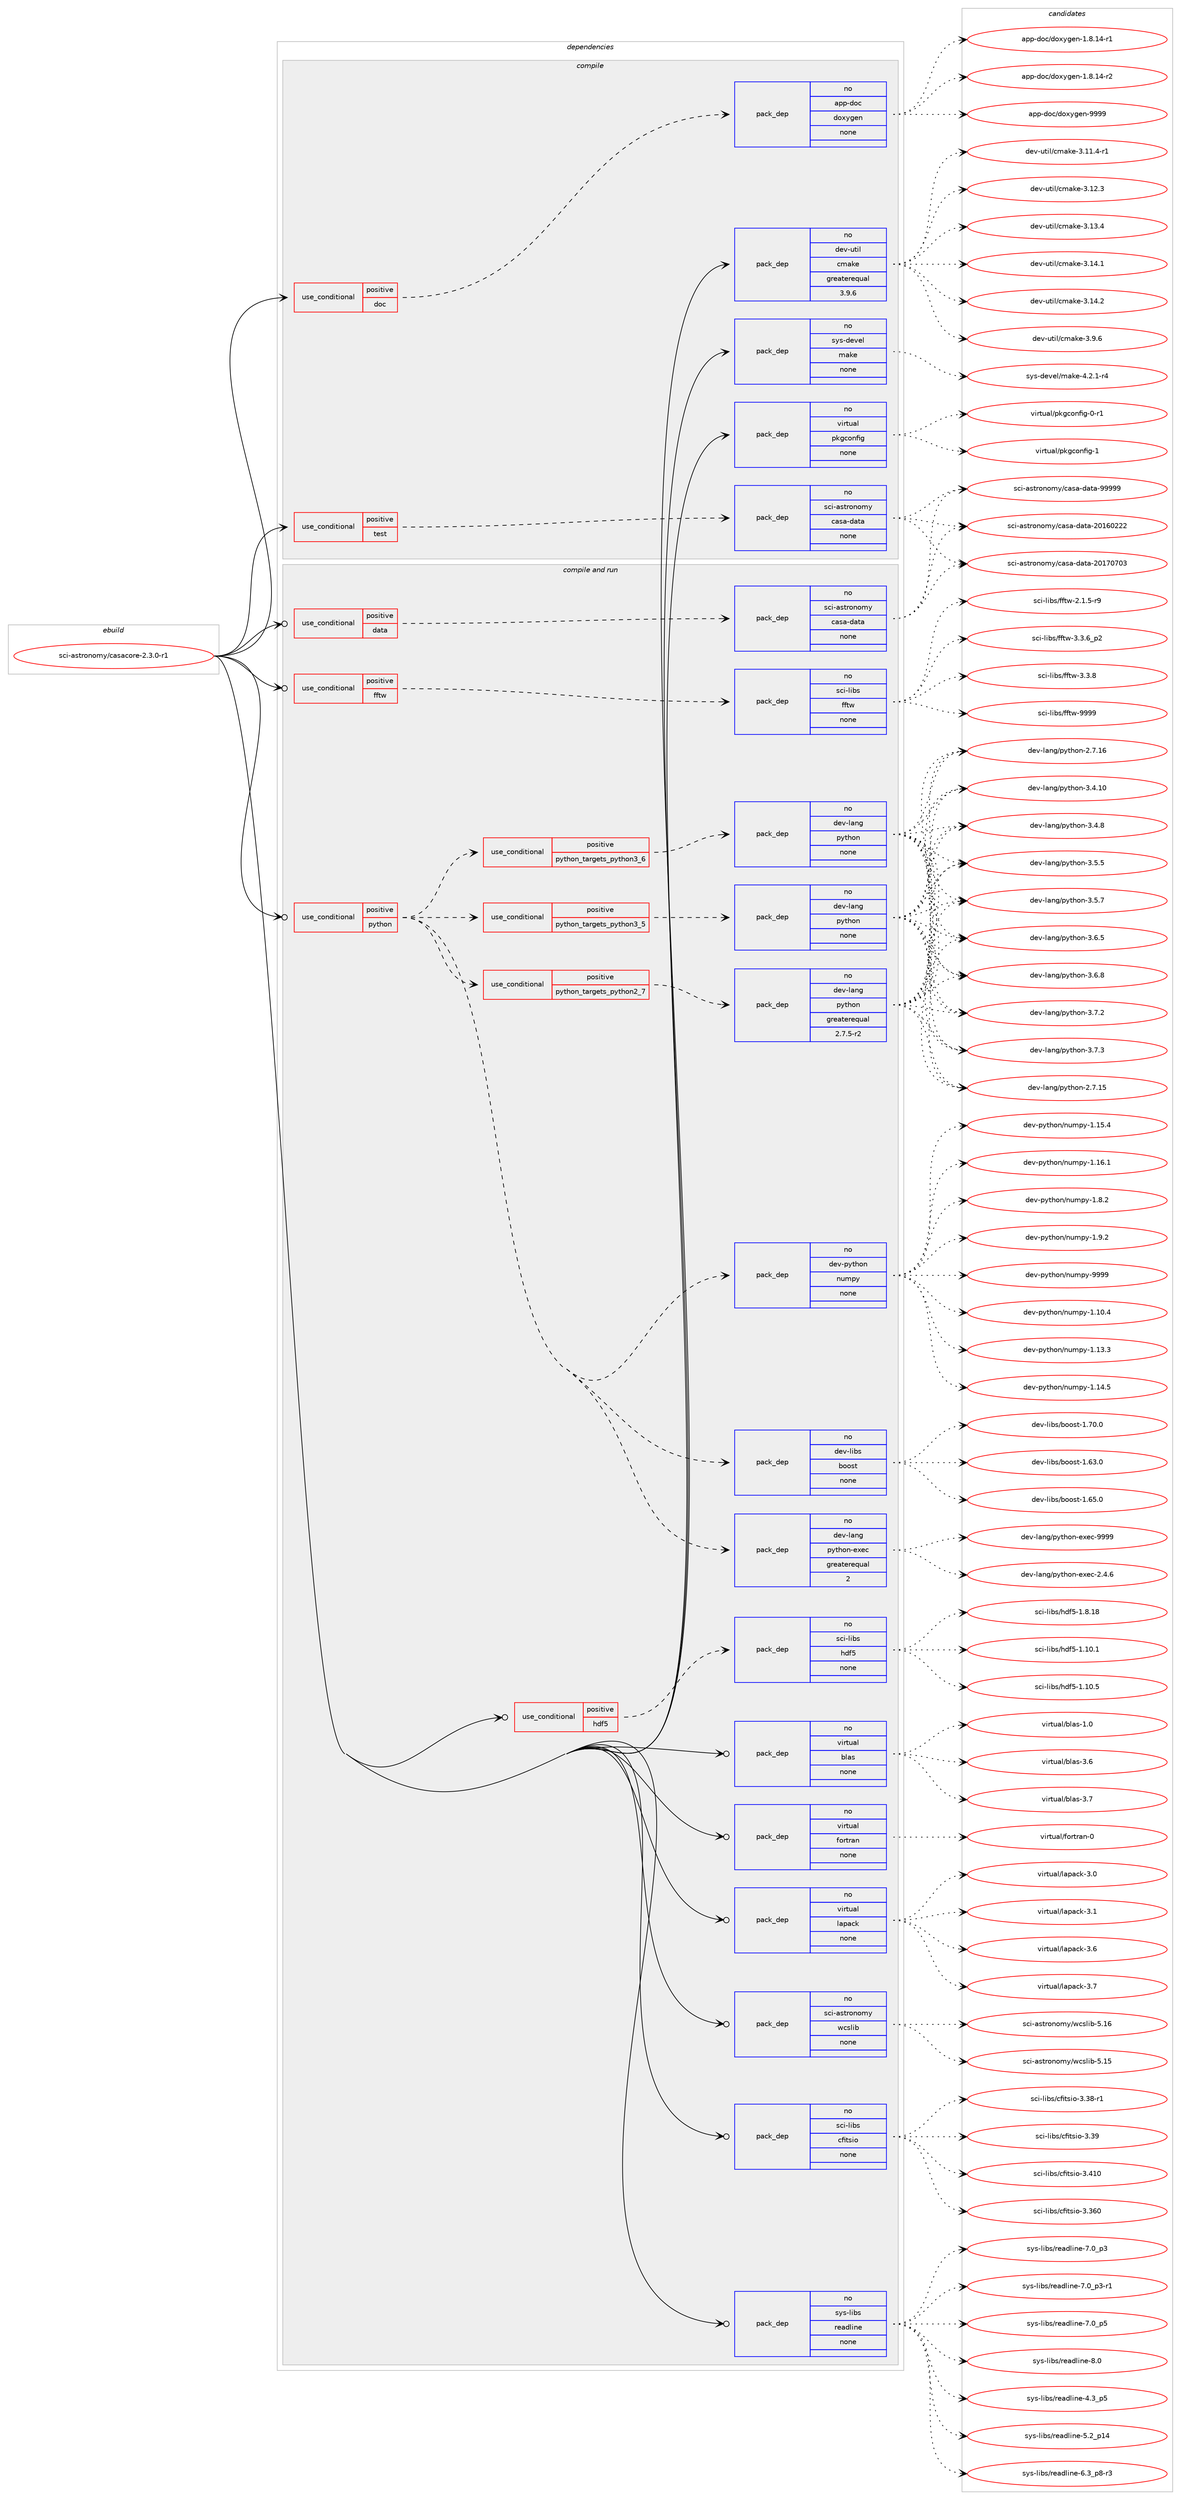 digraph prolog {

# *************
# Graph options
# *************

newrank=true;
concentrate=true;
compound=true;
graph [rankdir=LR,fontname=Helvetica,fontsize=10,ranksep=1.5];#, ranksep=2.5, nodesep=0.2];
edge  [arrowhead=vee];
node  [fontname=Helvetica,fontsize=10];

# **********
# The ebuild
# **********

subgraph cluster_leftcol {
color=gray;
rank=same;
label=<<i>ebuild</i>>;
id [label="sci-astronomy/casacore-2.3.0-r1", color=red, width=4, href="../sci-astronomy/casacore-2.3.0-r1.svg"];
}

# ****************
# The dependencies
# ****************

subgraph cluster_midcol {
color=gray;
label=<<i>dependencies</i>>;
subgraph cluster_compile {
fillcolor="#eeeeee";
style=filled;
label=<<i>compile</i>>;
subgraph cond1254 {
dependency4904 [label=<<TABLE BORDER="0" CELLBORDER="1" CELLSPACING="0" CELLPADDING="4"><TR><TD ROWSPAN="3" CELLPADDING="10">use_conditional</TD></TR><TR><TD>positive</TD></TR><TR><TD>doc</TD></TR></TABLE>>, shape=none, color=red];
subgraph pack3569 {
dependency4905 [label=<<TABLE BORDER="0" CELLBORDER="1" CELLSPACING="0" CELLPADDING="4" WIDTH="220"><TR><TD ROWSPAN="6" CELLPADDING="30">pack_dep</TD></TR><TR><TD WIDTH="110">no</TD></TR><TR><TD>app-doc</TD></TR><TR><TD>doxygen</TD></TR><TR><TD>none</TD></TR><TR><TD></TD></TR></TABLE>>, shape=none, color=blue];
}
dependency4904:e -> dependency4905:w [weight=20,style="dashed",arrowhead="vee"];
}
id:e -> dependency4904:w [weight=20,style="solid",arrowhead="vee"];
subgraph cond1255 {
dependency4906 [label=<<TABLE BORDER="0" CELLBORDER="1" CELLSPACING="0" CELLPADDING="4"><TR><TD ROWSPAN="3" CELLPADDING="10">use_conditional</TD></TR><TR><TD>positive</TD></TR><TR><TD>test</TD></TR></TABLE>>, shape=none, color=red];
subgraph pack3570 {
dependency4907 [label=<<TABLE BORDER="0" CELLBORDER="1" CELLSPACING="0" CELLPADDING="4" WIDTH="220"><TR><TD ROWSPAN="6" CELLPADDING="30">pack_dep</TD></TR><TR><TD WIDTH="110">no</TD></TR><TR><TD>sci-astronomy</TD></TR><TR><TD>casa-data</TD></TR><TR><TD>none</TD></TR><TR><TD></TD></TR></TABLE>>, shape=none, color=blue];
}
dependency4906:e -> dependency4907:w [weight=20,style="dashed",arrowhead="vee"];
}
id:e -> dependency4906:w [weight=20,style="solid",arrowhead="vee"];
subgraph pack3571 {
dependency4908 [label=<<TABLE BORDER="0" CELLBORDER="1" CELLSPACING="0" CELLPADDING="4" WIDTH="220"><TR><TD ROWSPAN="6" CELLPADDING="30">pack_dep</TD></TR><TR><TD WIDTH="110">no</TD></TR><TR><TD>dev-util</TD></TR><TR><TD>cmake</TD></TR><TR><TD>greaterequal</TD></TR><TR><TD>3.9.6</TD></TR></TABLE>>, shape=none, color=blue];
}
id:e -> dependency4908:w [weight=20,style="solid",arrowhead="vee"];
subgraph pack3572 {
dependency4909 [label=<<TABLE BORDER="0" CELLBORDER="1" CELLSPACING="0" CELLPADDING="4" WIDTH="220"><TR><TD ROWSPAN="6" CELLPADDING="30">pack_dep</TD></TR><TR><TD WIDTH="110">no</TD></TR><TR><TD>sys-devel</TD></TR><TR><TD>make</TD></TR><TR><TD>none</TD></TR><TR><TD></TD></TR></TABLE>>, shape=none, color=blue];
}
id:e -> dependency4909:w [weight=20,style="solid",arrowhead="vee"];
subgraph pack3573 {
dependency4910 [label=<<TABLE BORDER="0" CELLBORDER="1" CELLSPACING="0" CELLPADDING="4" WIDTH="220"><TR><TD ROWSPAN="6" CELLPADDING="30">pack_dep</TD></TR><TR><TD WIDTH="110">no</TD></TR><TR><TD>virtual</TD></TR><TR><TD>pkgconfig</TD></TR><TR><TD>none</TD></TR><TR><TD></TD></TR></TABLE>>, shape=none, color=blue];
}
id:e -> dependency4910:w [weight=20,style="solid",arrowhead="vee"];
}
subgraph cluster_compileandrun {
fillcolor="#eeeeee";
style=filled;
label=<<i>compile and run</i>>;
subgraph cond1256 {
dependency4911 [label=<<TABLE BORDER="0" CELLBORDER="1" CELLSPACING="0" CELLPADDING="4"><TR><TD ROWSPAN="3" CELLPADDING="10">use_conditional</TD></TR><TR><TD>positive</TD></TR><TR><TD>data</TD></TR></TABLE>>, shape=none, color=red];
subgraph pack3574 {
dependency4912 [label=<<TABLE BORDER="0" CELLBORDER="1" CELLSPACING="0" CELLPADDING="4" WIDTH="220"><TR><TD ROWSPAN="6" CELLPADDING="30">pack_dep</TD></TR><TR><TD WIDTH="110">no</TD></TR><TR><TD>sci-astronomy</TD></TR><TR><TD>casa-data</TD></TR><TR><TD>none</TD></TR><TR><TD></TD></TR></TABLE>>, shape=none, color=blue];
}
dependency4911:e -> dependency4912:w [weight=20,style="dashed",arrowhead="vee"];
}
id:e -> dependency4911:w [weight=20,style="solid",arrowhead="odotvee"];
subgraph cond1257 {
dependency4913 [label=<<TABLE BORDER="0" CELLBORDER="1" CELLSPACING="0" CELLPADDING="4"><TR><TD ROWSPAN="3" CELLPADDING="10">use_conditional</TD></TR><TR><TD>positive</TD></TR><TR><TD>fftw</TD></TR></TABLE>>, shape=none, color=red];
subgraph pack3575 {
dependency4914 [label=<<TABLE BORDER="0" CELLBORDER="1" CELLSPACING="0" CELLPADDING="4" WIDTH="220"><TR><TD ROWSPAN="6" CELLPADDING="30">pack_dep</TD></TR><TR><TD WIDTH="110">no</TD></TR><TR><TD>sci-libs</TD></TR><TR><TD>fftw</TD></TR><TR><TD>none</TD></TR><TR><TD></TD></TR></TABLE>>, shape=none, color=blue];
}
dependency4913:e -> dependency4914:w [weight=20,style="dashed",arrowhead="vee"];
}
id:e -> dependency4913:w [weight=20,style="solid",arrowhead="odotvee"];
subgraph cond1258 {
dependency4915 [label=<<TABLE BORDER="0" CELLBORDER="1" CELLSPACING="0" CELLPADDING="4"><TR><TD ROWSPAN="3" CELLPADDING="10">use_conditional</TD></TR><TR><TD>positive</TD></TR><TR><TD>hdf5</TD></TR></TABLE>>, shape=none, color=red];
subgraph pack3576 {
dependency4916 [label=<<TABLE BORDER="0" CELLBORDER="1" CELLSPACING="0" CELLPADDING="4" WIDTH="220"><TR><TD ROWSPAN="6" CELLPADDING="30">pack_dep</TD></TR><TR><TD WIDTH="110">no</TD></TR><TR><TD>sci-libs</TD></TR><TR><TD>hdf5</TD></TR><TR><TD>none</TD></TR><TR><TD></TD></TR></TABLE>>, shape=none, color=blue];
}
dependency4915:e -> dependency4916:w [weight=20,style="dashed",arrowhead="vee"];
}
id:e -> dependency4915:w [weight=20,style="solid",arrowhead="odotvee"];
subgraph cond1259 {
dependency4917 [label=<<TABLE BORDER="0" CELLBORDER="1" CELLSPACING="0" CELLPADDING="4"><TR><TD ROWSPAN="3" CELLPADDING="10">use_conditional</TD></TR><TR><TD>positive</TD></TR><TR><TD>python</TD></TR></TABLE>>, shape=none, color=red];
subgraph cond1260 {
dependency4918 [label=<<TABLE BORDER="0" CELLBORDER="1" CELLSPACING="0" CELLPADDING="4"><TR><TD ROWSPAN="3" CELLPADDING="10">use_conditional</TD></TR><TR><TD>positive</TD></TR><TR><TD>python_targets_python2_7</TD></TR></TABLE>>, shape=none, color=red];
subgraph pack3577 {
dependency4919 [label=<<TABLE BORDER="0" CELLBORDER="1" CELLSPACING="0" CELLPADDING="4" WIDTH="220"><TR><TD ROWSPAN="6" CELLPADDING="30">pack_dep</TD></TR><TR><TD WIDTH="110">no</TD></TR><TR><TD>dev-lang</TD></TR><TR><TD>python</TD></TR><TR><TD>greaterequal</TD></TR><TR><TD>2.7.5-r2</TD></TR></TABLE>>, shape=none, color=blue];
}
dependency4918:e -> dependency4919:w [weight=20,style="dashed",arrowhead="vee"];
}
dependency4917:e -> dependency4918:w [weight=20,style="dashed",arrowhead="vee"];
subgraph cond1261 {
dependency4920 [label=<<TABLE BORDER="0" CELLBORDER="1" CELLSPACING="0" CELLPADDING="4"><TR><TD ROWSPAN="3" CELLPADDING="10">use_conditional</TD></TR><TR><TD>positive</TD></TR><TR><TD>python_targets_python3_5</TD></TR></TABLE>>, shape=none, color=red];
subgraph pack3578 {
dependency4921 [label=<<TABLE BORDER="0" CELLBORDER="1" CELLSPACING="0" CELLPADDING="4" WIDTH="220"><TR><TD ROWSPAN="6" CELLPADDING="30">pack_dep</TD></TR><TR><TD WIDTH="110">no</TD></TR><TR><TD>dev-lang</TD></TR><TR><TD>python</TD></TR><TR><TD>none</TD></TR><TR><TD></TD></TR></TABLE>>, shape=none, color=blue];
}
dependency4920:e -> dependency4921:w [weight=20,style="dashed",arrowhead="vee"];
}
dependency4917:e -> dependency4920:w [weight=20,style="dashed",arrowhead="vee"];
subgraph cond1262 {
dependency4922 [label=<<TABLE BORDER="0" CELLBORDER="1" CELLSPACING="0" CELLPADDING="4"><TR><TD ROWSPAN="3" CELLPADDING="10">use_conditional</TD></TR><TR><TD>positive</TD></TR><TR><TD>python_targets_python3_6</TD></TR></TABLE>>, shape=none, color=red];
subgraph pack3579 {
dependency4923 [label=<<TABLE BORDER="0" CELLBORDER="1" CELLSPACING="0" CELLPADDING="4" WIDTH="220"><TR><TD ROWSPAN="6" CELLPADDING="30">pack_dep</TD></TR><TR><TD WIDTH="110">no</TD></TR><TR><TD>dev-lang</TD></TR><TR><TD>python</TD></TR><TR><TD>none</TD></TR><TR><TD></TD></TR></TABLE>>, shape=none, color=blue];
}
dependency4922:e -> dependency4923:w [weight=20,style="dashed",arrowhead="vee"];
}
dependency4917:e -> dependency4922:w [weight=20,style="dashed",arrowhead="vee"];
subgraph pack3580 {
dependency4924 [label=<<TABLE BORDER="0" CELLBORDER="1" CELLSPACING="0" CELLPADDING="4" WIDTH="220"><TR><TD ROWSPAN="6" CELLPADDING="30">pack_dep</TD></TR><TR><TD WIDTH="110">no</TD></TR><TR><TD>dev-lang</TD></TR><TR><TD>python-exec</TD></TR><TR><TD>greaterequal</TD></TR><TR><TD>2</TD></TR></TABLE>>, shape=none, color=blue];
}
dependency4917:e -> dependency4924:w [weight=20,style="dashed",arrowhead="vee"];
subgraph pack3581 {
dependency4925 [label=<<TABLE BORDER="0" CELLBORDER="1" CELLSPACING="0" CELLPADDING="4" WIDTH="220"><TR><TD ROWSPAN="6" CELLPADDING="30">pack_dep</TD></TR><TR><TD WIDTH="110">no</TD></TR><TR><TD>dev-libs</TD></TR><TR><TD>boost</TD></TR><TR><TD>none</TD></TR><TR><TD></TD></TR></TABLE>>, shape=none, color=blue];
}
dependency4917:e -> dependency4925:w [weight=20,style="dashed",arrowhead="vee"];
subgraph pack3582 {
dependency4926 [label=<<TABLE BORDER="0" CELLBORDER="1" CELLSPACING="0" CELLPADDING="4" WIDTH="220"><TR><TD ROWSPAN="6" CELLPADDING="30">pack_dep</TD></TR><TR><TD WIDTH="110">no</TD></TR><TR><TD>dev-python</TD></TR><TR><TD>numpy</TD></TR><TR><TD>none</TD></TR><TR><TD></TD></TR></TABLE>>, shape=none, color=blue];
}
dependency4917:e -> dependency4926:w [weight=20,style="dashed",arrowhead="vee"];
}
id:e -> dependency4917:w [weight=20,style="solid",arrowhead="odotvee"];
subgraph pack3583 {
dependency4927 [label=<<TABLE BORDER="0" CELLBORDER="1" CELLSPACING="0" CELLPADDING="4" WIDTH="220"><TR><TD ROWSPAN="6" CELLPADDING="30">pack_dep</TD></TR><TR><TD WIDTH="110">no</TD></TR><TR><TD>sci-astronomy</TD></TR><TR><TD>wcslib</TD></TR><TR><TD>none</TD></TR><TR><TD></TD></TR></TABLE>>, shape=none, color=blue];
}
id:e -> dependency4927:w [weight=20,style="solid",arrowhead="odotvee"];
subgraph pack3584 {
dependency4928 [label=<<TABLE BORDER="0" CELLBORDER="1" CELLSPACING="0" CELLPADDING="4" WIDTH="220"><TR><TD ROWSPAN="6" CELLPADDING="30">pack_dep</TD></TR><TR><TD WIDTH="110">no</TD></TR><TR><TD>sci-libs</TD></TR><TR><TD>cfitsio</TD></TR><TR><TD>none</TD></TR><TR><TD></TD></TR></TABLE>>, shape=none, color=blue];
}
id:e -> dependency4928:w [weight=20,style="solid",arrowhead="odotvee"];
subgraph pack3585 {
dependency4929 [label=<<TABLE BORDER="0" CELLBORDER="1" CELLSPACING="0" CELLPADDING="4" WIDTH="220"><TR><TD ROWSPAN="6" CELLPADDING="30">pack_dep</TD></TR><TR><TD WIDTH="110">no</TD></TR><TR><TD>sys-libs</TD></TR><TR><TD>readline</TD></TR><TR><TD>none</TD></TR><TR><TD></TD></TR></TABLE>>, shape=none, color=blue];
}
id:e -> dependency4929:w [weight=20,style="solid",arrowhead="odotvee"];
subgraph pack3586 {
dependency4930 [label=<<TABLE BORDER="0" CELLBORDER="1" CELLSPACING="0" CELLPADDING="4" WIDTH="220"><TR><TD ROWSPAN="6" CELLPADDING="30">pack_dep</TD></TR><TR><TD WIDTH="110">no</TD></TR><TR><TD>virtual</TD></TR><TR><TD>blas</TD></TR><TR><TD>none</TD></TR><TR><TD></TD></TR></TABLE>>, shape=none, color=blue];
}
id:e -> dependency4930:w [weight=20,style="solid",arrowhead="odotvee"];
subgraph pack3587 {
dependency4931 [label=<<TABLE BORDER="0" CELLBORDER="1" CELLSPACING="0" CELLPADDING="4" WIDTH="220"><TR><TD ROWSPAN="6" CELLPADDING="30">pack_dep</TD></TR><TR><TD WIDTH="110">no</TD></TR><TR><TD>virtual</TD></TR><TR><TD>fortran</TD></TR><TR><TD>none</TD></TR><TR><TD></TD></TR></TABLE>>, shape=none, color=blue];
}
id:e -> dependency4931:w [weight=20,style="solid",arrowhead="odotvee"];
subgraph pack3588 {
dependency4932 [label=<<TABLE BORDER="0" CELLBORDER="1" CELLSPACING="0" CELLPADDING="4" WIDTH="220"><TR><TD ROWSPAN="6" CELLPADDING="30">pack_dep</TD></TR><TR><TD WIDTH="110">no</TD></TR><TR><TD>virtual</TD></TR><TR><TD>lapack</TD></TR><TR><TD>none</TD></TR><TR><TD></TD></TR></TABLE>>, shape=none, color=blue];
}
id:e -> dependency4932:w [weight=20,style="solid",arrowhead="odotvee"];
}
subgraph cluster_run {
fillcolor="#eeeeee";
style=filled;
label=<<i>run</i>>;
}
}

# **************
# The candidates
# **************

subgraph cluster_choices {
rank=same;
color=gray;
label=<<i>candidates</i>>;

subgraph choice3569 {
color=black;
nodesep=1;
choice97112112451001119947100111120121103101110454946564649524511449 [label="app-doc/doxygen-1.8.14-r1", color=red, width=4,href="../app-doc/doxygen-1.8.14-r1.svg"];
choice97112112451001119947100111120121103101110454946564649524511450 [label="app-doc/doxygen-1.8.14-r2", color=red, width=4,href="../app-doc/doxygen-1.8.14-r2.svg"];
choice971121124510011199471001111201211031011104557575757 [label="app-doc/doxygen-9999", color=red, width=4,href="../app-doc/doxygen-9999.svg"];
dependency4905:e -> choice97112112451001119947100111120121103101110454946564649524511449:w [style=dotted,weight="100"];
dependency4905:e -> choice97112112451001119947100111120121103101110454946564649524511450:w [style=dotted,weight="100"];
dependency4905:e -> choice971121124510011199471001111201211031011104557575757:w [style=dotted,weight="100"];
}
subgraph choice3570 {
color=black;
nodesep=1;
choice11599105459711511611411111011110912147999711597451009711697455048495448505050 [label="sci-astronomy/casa-data-20160222", color=red, width=4,href="../sci-astronomy/casa-data-20160222.svg"];
choice11599105459711511611411111011110912147999711597451009711697455048495548554851 [label="sci-astronomy/casa-data-20170703", color=red, width=4,href="../sci-astronomy/casa-data-20170703.svg"];
choice11599105459711511611411111011110912147999711597451009711697455757575757 [label="sci-astronomy/casa-data-99999", color=red, width=4,href="../sci-astronomy/casa-data-99999.svg"];
dependency4907:e -> choice11599105459711511611411111011110912147999711597451009711697455048495448505050:w [style=dotted,weight="100"];
dependency4907:e -> choice11599105459711511611411111011110912147999711597451009711697455048495548554851:w [style=dotted,weight="100"];
dependency4907:e -> choice11599105459711511611411111011110912147999711597451009711697455757575757:w [style=dotted,weight="100"];
}
subgraph choice3571 {
color=black;
nodesep=1;
choice10010111845117116105108479910997107101455146494946524511449 [label="dev-util/cmake-3.11.4-r1", color=red, width=4,href="../dev-util/cmake-3.11.4-r1.svg"];
choice1001011184511711610510847991099710710145514649504651 [label="dev-util/cmake-3.12.3", color=red, width=4,href="../dev-util/cmake-3.12.3.svg"];
choice1001011184511711610510847991099710710145514649514652 [label="dev-util/cmake-3.13.4", color=red, width=4,href="../dev-util/cmake-3.13.4.svg"];
choice1001011184511711610510847991099710710145514649524649 [label="dev-util/cmake-3.14.1", color=red, width=4,href="../dev-util/cmake-3.14.1.svg"];
choice1001011184511711610510847991099710710145514649524650 [label="dev-util/cmake-3.14.2", color=red, width=4,href="../dev-util/cmake-3.14.2.svg"];
choice10010111845117116105108479910997107101455146574654 [label="dev-util/cmake-3.9.6", color=red, width=4,href="../dev-util/cmake-3.9.6.svg"];
dependency4908:e -> choice10010111845117116105108479910997107101455146494946524511449:w [style=dotted,weight="100"];
dependency4908:e -> choice1001011184511711610510847991099710710145514649504651:w [style=dotted,weight="100"];
dependency4908:e -> choice1001011184511711610510847991099710710145514649514652:w [style=dotted,weight="100"];
dependency4908:e -> choice1001011184511711610510847991099710710145514649524649:w [style=dotted,weight="100"];
dependency4908:e -> choice1001011184511711610510847991099710710145514649524650:w [style=dotted,weight="100"];
dependency4908:e -> choice10010111845117116105108479910997107101455146574654:w [style=dotted,weight="100"];
}
subgraph choice3572 {
color=black;
nodesep=1;
choice1151211154510010111810110847109971071014552465046494511452 [label="sys-devel/make-4.2.1-r4", color=red, width=4,href="../sys-devel/make-4.2.1-r4.svg"];
dependency4909:e -> choice1151211154510010111810110847109971071014552465046494511452:w [style=dotted,weight="100"];
}
subgraph choice3573 {
color=black;
nodesep=1;
choice11810511411611797108471121071039911111010210510345484511449 [label="virtual/pkgconfig-0-r1", color=red, width=4,href="../virtual/pkgconfig-0-r1.svg"];
choice1181051141161179710847112107103991111101021051034549 [label="virtual/pkgconfig-1", color=red, width=4,href="../virtual/pkgconfig-1.svg"];
dependency4910:e -> choice11810511411611797108471121071039911111010210510345484511449:w [style=dotted,weight="100"];
dependency4910:e -> choice1181051141161179710847112107103991111101021051034549:w [style=dotted,weight="100"];
}
subgraph choice3574 {
color=black;
nodesep=1;
choice11599105459711511611411111011110912147999711597451009711697455048495448505050 [label="sci-astronomy/casa-data-20160222", color=red, width=4,href="../sci-astronomy/casa-data-20160222.svg"];
choice11599105459711511611411111011110912147999711597451009711697455048495548554851 [label="sci-astronomy/casa-data-20170703", color=red, width=4,href="../sci-astronomy/casa-data-20170703.svg"];
choice11599105459711511611411111011110912147999711597451009711697455757575757 [label="sci-astronomy/casa-data-99999", color=red, width=4,href="../sci-astronomy/casa-data-99999.svg"];
dependency4912:e -> choice11599105459711511611411111011110912147999711597451009711697455048495448505050:w [style=dotted,weight="100"];
dependency4912:e -> choice11599105459711511611411111011110912147999711597451009711697455048495548554851:w [style=dotted,weight="100"];
dependency4912:e -> choice11599105459711511611411111011110912147999711597451009711697455757575757:w [style=dotted,weight="100"];
}
subgraph choice3575 {
color=black;
nodesep=1;
choice115991054510810598115471021021161194550464946534511457 [label="sci-libs/fftw-2.1.5-r9", color=red, width=4,href="../sci-libs/fftw-2.1.5-r9.svg"];
choice115991054510810598115471021021161194551465146549511250 [label="sci-libs/fftw-3.3.6_p2", color=red, width=4,href="../sci-libs/fftw-3.3.6_p2.svg"];
choice11599105451081059811547102102116119455146514656 [label="sci-libs/fftw-3.3.8", color=red, width=4,href="../sci-libs/fftw-3.3.8.svg"];
choice115991054510810598115471021021161194557575757 [label="sci-libs/fftw-9999", color=red, width=4,href="../sci-libs/fftw-9999.svg"];
dependency4914:e -> choice115991054510810598115471021021161194550464946534511457:w [style=dotted,weight="100"];
dependency4914:e -> choice115991054510810598115471021021161194551465146549511250:w [style=dotted,weight="100"];
dependency4914:e -> choice11599105451081059811547102102116119455146514656:w [style=dotted,weight="100"];
dependency4914:e -> choice115991054510810598115471021021161194557575757:w [style=dotted,weight="100"];
}
subgraph choice3576 {
color=black;
nodesep=1;
choice115991054510810598115471041001025345494649484649 [label="sci-libs/hdf5-1.10.1", color=red, width=4,href="../sci-libs/hdf5-1.10.1.svg"];
choice115991054510810598115471041001025345494649484653 [label="sci-libs/hdf5-1.10.5", color=red, width=4,href="../sci-libs/hdf5-1.10.5.svg"];
choice115991054510810598115471041001025345494656464956 [label="sci-libs/hdf5-1.8.18", color=red, width=4,href="../sci-libs/hdf5-1.8.18.svg"];
dependency4916:e -> choice115991054510810598115471041001025345494649484649:w [style=dotted,weight="100"];
dependency4916:e -> choice115991054510810598115471041001025345494649484653:w [style=dotted,weight="100"];
dependency4916:e -> choice115991054510810598115471041001025345494656464956:w [style=dotted,weight="100"];
}
subgraph choice3577 {
color=black;
nodesep=1;
choice10010111845108971101034711212111610411111045504655464953 [label="dev-lang/python-2.7.15", color=red, width=4,href="../dev-lang/python-2.7.15.svg"];
choice10010111845108971101034711212111610411111045504655464954 [label="dev-lang/python-2.7.16", color=red, width=4,href="../dev-lang/python-2.7.16.svg"];
choice10010111845108971101034711212111610411111045514652464948 [label="dev-lang/python-3.4.10", color=red, width=4,href="../dev-lang/python-3.4.10.svg"];
choice100101118451089711010347112121116104111110455146524656 [label="dev-lang/python-3.4.8", color=red, width=4,href="../dev-lang/python-3.4.8.svg"];
choice100101118451089711010347112121116104111110455146534653 [label="dev-lang/python-3.5.5", color=red, width=4,href="../dev-lang/python-3.5.5.svg"];
choice100101118451089711010347112121116104111110455146534655 [label="dev-lang/python-3.5.7", color=red, width=4,href="../dev-lang/python-3.5.7.svg"];
choice100101118451089711010347112121116104111110455146544653 [label="dev-lang/python-3.6.5", color=red, width=4,href="../dev-lang/python-3.6.5.svg"];
choice100101118451089711010347112121116104111110455146544656 [label="dev-lang/python-3.6.8", color=red, width=4,href="../dev-lang/python-3.6.8.svg"];
choice100101118451089711010347112121116104111110455146554650 [label="dev-lang/python-3.7.2", color=red, width=4,href="../dev-lang/python-3.7.2.svg"];
choice100101118451089711010347112121116104111110455146554651 [label="dev-lang/python-3.7.3", color=red, width=4,href="../dev-lang/python-3.7.3.svg"];
dependency4919:e -> choice10010111845108971101034711212111610411111045504655464953:w [style=dotted,weight="100"];
dependency4919:e -> choice10010111845108971101034711212111610411111045504655464954:w [style=dotted,weight="100"];
dependency4919:e -> choice10010111845108971101034711212111610411111045514652464948:w [style=dotted,weight="100"];
dependency4919:e -> choice100101118451089711010347112121116104111110455146524656:w [style=dotted,weight="100"];
dependency4919:e -> choice100101118451089711010347112121116104111110455146534653:w [style=dotted,weight="100"];
dependency4919:e -> choice100101118451089711010347112121116104111110455146534655:w [style=dotted,weight="100"];
dependency4919:e -> choice100101118451089711010347112121116104111110455146544653:w [style=dotted,weight="100"];
dependency4919:e -> choice100101118451089711010347112121116104111110455146544656:w [style=dotted,weight="100"];
dependency4919:e -> choice100101118451089711010347112121116104111110455146554650:w [style=dotted,weight="100"];
dependency4919:e -> choice100101118451089711010347112121116104111110455146554651:w [style=dotted,weight="100"];
}
subgraph choice3578 {
color=black;
nodesep=1;
choice10010111845108971101034711212111610411111045504655464953 [label="dev-lang/python-2.7.15", color=red, width=4,href="../dev-lang/python-2.7.15.svg"];
choice10010111845108971101034711212111610411111045504655464954 [label="dev-lang/python-2.7.16", color=red, width=4,href="../dev-lang/python-2.7.16.svg"];
choice10010111845108971101034711212111610411111045514652464948 [label="dev-lang/python-3.4.10", color=red, width=4,href="../dev-lang/python-3.4.10.svg"];
choice100101118451089711010347112121116104111110455146524656 [label="dev-lang/python-3.4.8", color=red, width=4,href="../dev-lang/python-3.4.8.svg"];
choice100101118451089711010347112121116104111110455146534653 [label="dev-lang/python-3.5.5", color=red, width=4,href="../dev-lang/python-3.5.5.svg"];
choice100101118451089711010347112121116104111110455146534655 [label="dev-lang/python-3.5.7", color=red, width=4,href="../dev-lang/python-3.5.7.svg"];
choice100101118451089711010347112121116104111110455146544653 [label="dev-lang/python-3.6.5", color=red, width=4,href="../dev-lang/python-3.6.5.svg"];
choice100101118451089711010347112121116104111110455146544656 [label="dev-lang/python-3.6.8", color=red, width=4,href="../dev-lang/python-3.6.8.svg"];
choice100101118451089711010347112121116104111110455146554650 [label="dev-lang/python-3.7.2", color=red, width=4,href="../dev-lang/python-3.7.2.svg"];
choice100101118451089711010347112121116104111110455146554651 [label="dev-lang/python-3.7.3", color=red, width=4,href="../dev-lang/python-3.7.3.svg"];
dependency4921:e -> choice10010111845108971101034711212111610411111045504655464953:w [style=dotted,weight="100"];
dependency4921:e -> choice10010111845108971101034711212111610411111045504655464954:w [style=dotted,weight="100"];
dependency4921:e -> choice10010111845108971101034711212111610411111045514652464948:w [style=dotted,weight="100"];
dependency4921:e -> choice100101118451089711010347112121116104111110455146524656:w [style=dotted,weight="100"];
dependency4921:e -> choice100101118451089711010347112121116104111110455146534653:w [style=dotted,weight="100"];
dependency4921:e -> choice100101118451089711010347112121116104111110455146534655:w [style=dotted,weight="100"];
dependency4921:e -> choice100101118451089711010347112121116104111110455146544653:w [style=dotted,weight="100"];
dependency4921:e -> choice100101118451089711010347112121116104111110455146544656:w [style=dotted,weight="100"];
dependency4921:e -> choice100101118451089711010347112121116104111110455146554650:w [style=dotted,weight="100"];
dependency4921:e -> choice100101118451089711010347112121116104111110455146554651:w [style=dotted,weight="100"];
}
subgraph choice3579 {
color=black;
nodesep=1;
choice10010111845108971101034711212111610411111045504655464953 [label="dev-lang/python-2.7.15", color=red, width=4,href="../dev-lang/python-2.7.15.svg"];
choice10010111845108971101034711212111610411111045504655464954 [label="dev-lang/python-2.7.16", color=red, width=4,href="../dev-lang/python-2.7.16.svg"];
choice10010111845108971101034711212111610411111045514652464948 [label="dev-lang/python-3.4.10", color=red, width=4,href="../dev-lang/python-3.4.10.svg"];
choice100101118451089711010347112121116104111110455146524656 [label="dev-lang/python-3.4.8", color=red, width=4,href="../dev-lang/python-3.4.8.svg"];
choice100101118451089711010347112121116104111110455146534653 [label="dev-lang/python-3.5.5", color=red, width=4,href="../dev-lang/python-3.5.5.svg"];
choice100101118451089711010347112121116104111110455146534655 [label="dev-lang/python-3.5.7", color=red, width=4,href="../dev-lang/python-3.5.7.svg"];
choice100101118451089711010347112121116104111110455146544653 [label="dev-lang/python-3.6.5", color=red, width=4,href="../dev-lang/python-3.6.5.svg"];
choice100101118451089711010347112121116104111110455146544656 [label="dev-lang/python-3.6.8", color=red, width=4,href="../dev-lang/python-3.6.8.svg"];
choice100101118451089711010347112121116104111110455146554650 [label="dev-lang/python-3.7.2", color=red, width=4,href="../dev-lang/python-3.7.2.svg"];
choice100101118451089711010347112121116104111110455146554651 [label="dev-lang/python-3.7.3", color=red, width=4,href="../dev-lang/python-3.7.3.svg"];
dependency4923:e -> choice10010111845108971101034711212111610411111045504655464953:w [style=dotted,weight="100"];
dependency4923:e -> choice10010111845108971101034711212111610411111045504655464954:w [style=dotted,weight="100"];
dependency4923:e -> choice10010111845108971101034711212111610411111045514652464948:w [style=dotted,weight="100"];
dependency4923:e -> choice100101118451089711010347112121116104111110455146524656:w [style=dotted,weight="100"];
dependency4923:e -> choice100101118451089711010347112121116104111110455146534653:w [style=dotted,weight="100"];
dependency4923:e -> choice100101118451089711010347112121116104111110455146534655:w [style=dotted,weight="100"];
dependency4923:e -> choice100101118451089711010347112121116104111110455146544653:w [style=dotted,weight="100"];
dependency4923:e -> choice100101118451089711010347112121116104111110455146544656:w [style=dotted,weight="100"];
dependency4923:e -> choice100101118451089711010347112121116104111110455146554650:w [style=dotted,weight="100"];
dependency4923:e -> choice100101118451089711010347112121116104111110455146554651:w [style=dotted,weight="100"];
}
subgraph choice3580 {
color=black;
nodesep=1;
choice1001011184510897110103471121211161041111104510112010199455046524654 [label="dev-lang/python-exec-2.4.6", color=red, width=4,href="../dev-lang/python-exec-2.4.6.svg"];
choice10010111845108971101034711212111610411111045101120101994557575757 [label="dev-lang/python-exec-9999", color=red, width=4,href="../dev-lang/python-exec-9999.svg"];
dependency4924:e -> choice1001011184510897110103471121211161041111104510112010199455046524654:w [style=dotted,weight="100"];
dependency4924:e -> choice10010111845108971101034711212111610411111045101120101994557575757:w [style=dotted,weight="100"];
}
subgraph choice3581 {
color=black;
nodesep=1;
choice1001011184510810598115479811111111511645494654514648 [label="dev-libs/boost-1.63.0", color=red, width=4,href="../dev-libs/boost-1.63.0.svg"];
choice1001011184510810598115479811111111511645494654534648 [label="dev-libs/boost-1.65.0", color=red, width=4,href="../dev-libs/boost-1.65.0.svg"];
choice1001011184510810598115479811111111511645494655484648 [label="dev-libs/boost-1.70.0", color=red, width=4,href="../dev-libs/boost-1.70.0.svg"];
dependency4925:e -> choice1001011184510810598115479811111111511645494654514648:w [style=dotted,weight="100"];
dependency4925:e -> choice1001011184510810598115479811111111511645494654534648:w [style=dotted,weight="100"];
dependency4925:e -> choice1001011184510810598115479811111111511645494655484648:w [style=dotted,weight="100"];
}
subgraph choice3582 {
color=black;
nodesep=1;
choice100101118451121211161041111104711011710911212145494649484652 [label="dev-python/numpy-1.10.4", color=red, width=4,href="../dev-python/numpy-1.10.4.svg"];
choice100101118451121211161041111104711011710911212145494649514651 [label="dev-python/numpy-1.13.3", color=red, width=4,href="../dev-python/numpy-1.13.3.svg"];
choice100101118451121211161041111104711011710911212145494649524653 [label="dev-python/numpy-1.14.5", color=red, width=4,href="../dev-python/numpy-1.14.5.svg"];
choice100101118451121211161041111104711011710911212145494649534652 [label="dev-python/numpy-1.15.4", color=red, width=4,href="../dev-python/numpy-1.15.4.svg"];
choice100101118451121211161041111104711011710911212145494649544649 [label="dev-python/numpy-1.16.1", color=red, width=4,href="../dev-python/numpy-1.16.1.svg"];
choice1001011184511212111610411111047110117109112121454946564650 [label="dev-python/numpy-1.8.2", color=red, width=4,href="../dev-python/numpy-1.8.2.svg"];
choice1001011184511212111610411111047110117109112121454946574650 [label="dev-python/numpy-1.9.2", color=red, width=4,href="../dev-python/numpy-1.9.2.svg"];
choice10010111845112121116104111110471101171091121214557575757 [label="dev-python/numpy-9999", color=red, width=4,href="../dev-python/numpy-9999.svg"];
dependency4926:e -> choice100101118451121211161041111104711011710911212145494649484652:w [style=dotted,weight="100"];
dependency4926:e -> choice100101118451121211161041111104711011710911212145494649514651:w [style=dotted,weight="100"];
dependency4926:e -> choice100101118451121211161041111104711011710911212145494649524653:w [style=dotted,weight="100"];
dependency4926:e -> choice100101118451121211161041111104711011710911212145494649534652:w [style=dotted,weight="100"];
dependency4926:e -> choice100101118451121211161041111104711011710911212145494649544649:w [style=dotted,weight="100"];
dependency4926:e -> choice1001011184511212111610411111047110117109112121454946564650:w [style=dotted,weight="100"];
dependency4926:e -> choice1001011184511212111610411111047110117109112121454946574650:w [style=dotted,weight="100"];
dependency4926:e -> choice10010111845112121116104111110471101171091121214557575757:w [style=dotted,weight="100"];
}
subgraph choice3583 {
color=black;
nodesep=1;
choice1159910545971151161141111101111091214711999115108105984553464953 [label="sci-astronomy/wcslib-5.15", color=red, width=4,href="../sci-astronomy/wcslib-5.15.svg"];
choice1159910545971151161141111101111091214711999115108105984553464954 [label="sci-astronomy/wcslib-5.16", color=red, width=4,href="../sci-astronomy/wcslib-5.16.svg"];
dependency4927:e -> choice1159910545971151161141111101111091214711999115108105984553464953:w [style=dotted,weight="100"];
dependency4927:e -> choice1159910545971151161141111101111091214711999115108105984553464954:w [style=dotted,weight="100"];
}
subgraph choice3584 {
color=black;
nodesep=1;
choice1159910545108105981154799102105116115105111455146515448 [label="sci-libs/cfitsio-3.360", color=red, width=4,href="../sci-libs/cfitsio-3.360.svg"];
choice115991054510810598115479910210511611510511145514651564511449 [label="sci-libs/cfitsio-3.38-r1", color=red, width=4,href="../sci-libs/cfitsio-3.38-r1.svg"];
choice11599105451081059811547991021051161151051114551465157 [label="sci-libs/cfitsio-3.39", color=red, width=4,href="../sci-libs/cfitsio-3.39.svg"];
choice1159910545108105981154799102105116115105111455146524948 [label="sci-libs/cfitsio-3.410", color=red, width=4,href="../sci-libs/cfitsio-3.410.svg"];
dependency4928:e -> choice1159910545108105981154799102105116115105111455146515448:w [style=dotted,weight="100"];
dependency4928:e -> choice115991054510810598115479910210511611510511145514651564511449:w [style=dotted,weight="100"];
dependency4928:e -> choice11599105451081059811547991021051161151051114551465157:w [style=dotted,weight="100"];
dependency4928:e -> choice1159910545108105981154799102105116115105111455146524948:w [style=dotted,weight="100"];
}
subgraph choice3585 {
color=black;
nodesep=1;
choice11512111545108105981154711410197100108105110101455246519511253 [label="sys-libs/readline-4.3_p5", color=red, width=4,href="../sys-libs/readline-4.3_p5.svg"];
choice1151211154510810598115471141019710010810511010145534650951124952 [label="sys-libs/readline-5.2_p14", color=red, width=4,href="../sys-libs/readline-5.2_p14.svg"];
choice115121115451081059811547114101971001081051101014554465195112564511451 [label="sys-libs/readline-6.3_p8-r3", color=red, width=4,href="../sys-libs/readline-6.3_p8-r3.svg"];
choice11512111545108105981154711410197100108105110101455546489511251 [label="sys-libs/readline-7.0_p3", color=red, width=4,href="../sys-libs/readline-7.0_p3.svg"];
choice115121115451081059811547114101971001081051101014555464895112514511449 [label="sys-libs/readline-7.0_p3-r1", color=red, width=4,href="../sys-libs/readline-7.0_p3-r1.svg"];
choice11512111545108105981154711410197100108105110101455546489511253 [label="sys-libs/readline-7.0_p5", color=red, width=4,href="../sys-libs/readline-7.0_p5.svg"];
choice1151211154510810598115471141019710010810511010145564648 [label="sys-libs/readline-8.0", color=red, width=4,href="../sys-libs/readline-8.0.svg"];
dependency4929:e -> choice11512111545108105981154711410197100108105110101455246519511253:w [style=dotted,weight="100"];
dependency4929:e -> choice1151211154510810598115471141019710010810511010145534650951124952:w [style=dotted,weight="100"];
dependency4929:e -> choice115121115451081059811547114101971001081051101014554465195112564511451:w [style=dotted,weight="100"];
dependency4929:e -> choice11512111545108105981154711410197100108105110101455546489511251:w [style=dotted,weight="100"];
dependency4929:e -> choice115121115451081059811547114101971001081051101014555464895112514511449:w [style=dotted,weight="100"];
dependency4929:e -> choice11512111545108105981154711410197100108105110101455546489511253:w [style=dotted,weight="100"];
dependency4929:e -> choice1151211154510810598115471141019710010810511010145564648:w [style=dotted,weight="100"];
}
subgraph choice3586 {
color=black;
nodesep=1;
choice1181051141161179710847981089711545494648 [label="virtual/blas-1.0", color=red, width=4,href="../virtual/blas-1.0.svg"];
choice1181051141161179710847981089711545514654 [label="virtual/blas-3.6", color=red, width=4,href="../virtual/blas-3.6.svg"];
choice1181051141161179710847981089711545514655 [label="virtual/blas-3.7", color=red, width=4,href="../virtual/blas-3.7.svg"];
dependency4930:e -> choice1181051141161179710847981089711545494648:w [style=dotted,weight="100"];
dependency4930:e -> choice1181051141161179710847981089711545514654:w [style=dotted,weight="100"];
dependency4930:e -> choice1181051141161179710847981089711545514655:w [style=dotted,weight="100"];
}
subgraph choice3587 {
color=black;
nodesep=1;
choice1181051141161179710847102111114116114971104548 [label="virtual/fortran-0", color=red, width=4,href="../virtual/fortran-0.svg"];
dependency4931:e -> choice1181051141161179710847102111114116114971104548:w [style=dotted,weight="100"];
}
subgraph choice3588 {
color=black;
nodesep=1;
choice118105114116117971084710897112979910745514648 [label="virtual/lapack-3.0", color=red, width=4,href="../virtual/lapack-3.0.svg"];
choice118105114116117971084710897112979910745514649 [label="virtual/lapack-3.1", color=red, width=4,href="../virtual/lapack-3.1.svg"];
choice118105114116117971084710897112979910745514654 [label="virtual/lapack-3.6", color=red, width=4,href="../virtual/lapack-3.6.svg"];
choice118105114116117971084710897112979910745514655 [label="virtual/lapack-3.7", color=red, width=4,href="../virtual/lapack-3.7.svg"];
dependency4932:e -> choice118105114116117971084710897112979910745514648:w [style=dotted,weight="100"];
dependency4932:e -> choice118105114116117971084710897112979910745514649:w [style=dotted,weight="100"];
dependency4932:e -> choice118105114116117971084710897112979910745514654:w [style=dotted,weight="100"];
dependency4932:e -> choice118105114116117971084710897112979910745514655:w [style=dotted,weight="100"];
}
}

}
